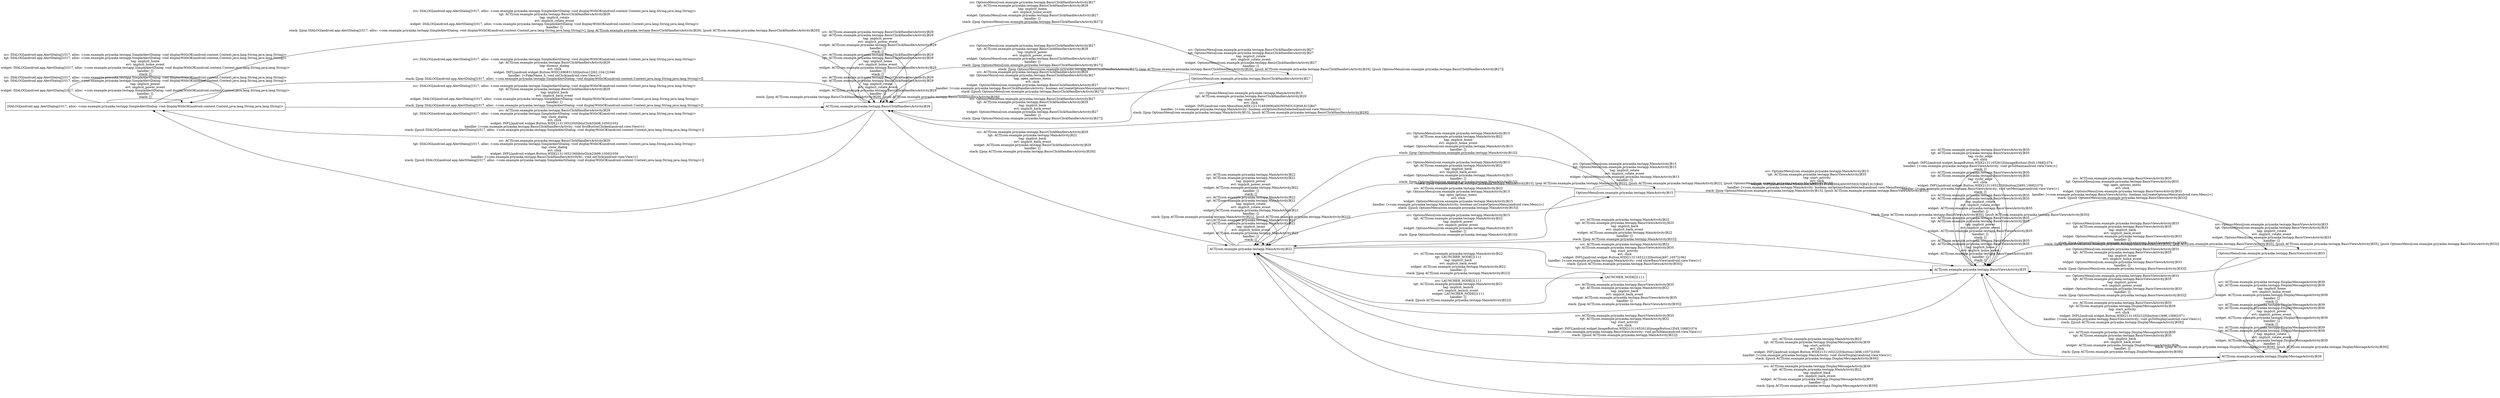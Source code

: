 digraph G {
 rankdir=LR;
 node[shape=box];
 n5 [label="DIALOG[android.app.AlertDialog]1017, alloc: <com.example.priyanka.testapp.SimpleAlertDialog: void displayWithOK(android.content.Context,java.lang.String,java.lang.String)>"];
 n3 [label="ACT[com.example.priyanka.testapp.BasicViewsActivity]835"];
 n7 [label="OptionsMenu[com.example.priyanka.testapp.BasicClickHandlersActivity]827"];
 n8 [label="OptionsMenu[com.example.priyanka.testapp.BasicViewsActivity]833"];
 n6 [label="OptionsMenu[com.example.priyanka.testapp.MainActivity]815"];
 n4 [label="ACT[com.example.priyanka.testapp.DisplayMessageActivity]839"];
 n1 [label="ACT[com.example.priyanka.testapp.MainActivity]822"];
 n2 [label="ACT[com.example.priyanka.testapp.BasicClickHandlersActivity]829"];
 n9 [label="LAUNCHER_NODE[]1111"];
 n5 -> n2 [label="src: DIALOG[android.app.AlertDialog]1017, alloc: <com.example.priyanka.testapp.SimpleAlertDialog: void displayWithOK(android.content.Context,java.lang.String,java.lang.String)>\ntgt: ACT[com.example.priyanka.testapp.BasicClickHandlersActivity]829\ntag: implicit_rotate\nevt: implicit_rotate_event\nwidget: DIALOG[android.app.AlertDialog]1017, alloc: <com.example.priyanka.testapp.SimpleAlertDialog: void displayWithOK(android.content.Context,java.lang.String,java.lang.String)>\nhandler: []\nstack: [[pop DIALOG[android.app.AlertDialog]1017, alloc: <com.example.priyanka.testapp.SimpleAlertDialog: void displayWithOK(android.content.Context,java.lang.String,java.lang.String)>], [pop ACT[com.example.priyanka.testapp.BasicClickHandlersActivity]829], [push ACT[com.example.priyanka.testapp.BasicClickHandlersActivity]829]]\n"];
 n5 -> n2 [label="src: DIALOG[android.app.AlertDialog]1017, alloc: <com.example.priyanka.testapp.SimpleAlertDialog: void displayWithOK(android.content.Context,java.lang.String,java.lang.String)>\ntgt: ACT[com.example.priyanka.testapp.BasicClickHandlersActivity]829\ntag: dismiss_dialog\nevt: click\nwidget: INFL[android.widget.Button,WID[16908313|0|button1]262,1041]1046\nhandler: [<FakeName_5: void onClick(android.view.View)>]\nstack: [[pop DIALOG[android.app.AlertDialog]1017, alloc: <com.example.priyanka.testapp.SimpleAlertDialog: void displayWithOK(android.content.Context,java.lang.String,java.lang.String)>]]\n"];
 n5 -> n5 [label="src: DIALOG[android.app.AlertDialog]1017, alloc: <com.example.priyanka.testapp.SimpleAlertDialog: void displayWithOK(android.content.Context,java.lang.String,java.lang.String)>\ntgt: DIALOG[android.app.AlertDialog]1017, alloc: <com.example.priyanka.testapp.SimpleAlertDialog: void displayWithOK(android.content.Context,java.lang.String,java.lang.String)>\ntag: implicit_power\nevt: implicit_power_event\nwidget: DIALOG[android.app.AlertDialog]1017, alloc: <com.example.priyanka.testapp.SimpleAlertDialog: void displayWithOK(android.content.Context,java.lang.String,java.lang.String)>\nhandler: []\nstack: []\n"];
 n5 -> n5 [label="src: DIALOG[android.app.AlertDialog]1017, alloc: <com.example.priyanka.testapp.SimpleAlertDialog: void displayWithOK(android.content.Context,java.lang.String,java.lang.String)>\ntgt: DIALOG[android.app.AlertDialog]1017, alloc: <com.example.priyanka.testapp.SimpleAlertDialog: void displayWithOK(android.content.Context,java.lang.String,java.lang.String)>\ntag: implicit_home\nevt: implicit_home_event\nwidget: DIALOG[android.app.AlertDialog]1017, alloc: <com.example.priyanka.testapp.SimpleAlertDialog: void displayWithOK(android.content.Context,java.lang.String,java.lang.String)>\nhandler: []\nstack: []\n"];
 n5 -> n2 [label="src: DIALOG[android.app.AlertDialog]1017, alloc: <com.example.priyanka.testapp.SimpleAlertDialog: void displayWithOK(android.content.Context,java.lang.String,java.lang.String)>\ntgt: ACT[com.example.priyanka.testapp.BasicClickHandlersActivity]829\ntag: implicit_back\nevt: implicit_back_event\nwidget: DIALOG[android.app.AlertDialog]1017, alloc: <com.example.priyanka.testapp.SimpleAlertDialog: void displayWithOK(android.content.Context,java.lang.String,java.lang.String)>\nhandler: []\nstack: [[pop DIALOG[android.app.AlertDialog]1017, alloc: <com.example.priyanka.testapp.SimpleAlertDialog: void displayWithOK(android.content.Context,java.lang.String,java.lang.String)>]]\n"];
 n3 -> n4 [label="src: ACT[com.example.priyanka.testapp.BasicViewsActivity]835\ntgt: ACT[com.example.priyanka.testapp.DisplayMessageActivity]839\ntag: start_activity\nevt: click\nwidget: INFL[android.widget.Button,WID[2131165222|0|button1]496,1068]1071\nhandler: [<com.example.priyanka.testapp.BasicViewsActivity: void goToDisplay(android.view.View)>]\nstack: [[push ACT[com.example.priyanka.testapp.DisplayMessageActivity]839]]\n"];
 n3 -> n1 [label="src: ACT[com.example.priyanka.testapp.BasicViewsActivity]835\ntgt: ACT[com.example.priyanka.testapp.MainActivity]822\ntag: implicit_back\nevt: implicit_back_event\nwidget: ACT[com.example.priyanka.testapp.BasicViewsActivity]835\nhandler: []\nstack: [[pop ACT[com.example.priyanka.testapp.BasicViewsActivity]835]]\n"];
 n3 -> n3 [label="src: ACT[com.example.priyanka.testapp.BasicViewsActivity]835\ntgt: ACT[com.example.priyanka.testapp.BasicViewsActivity]835\ntag: implicit_home\nevt: implicit_home_event\nwidget: ACT[com.example.priyanka.testapp.BasicViewsActivity]835\nhandler: []\nstack: []\n"];
 n3 -> n3 [label="src: ACT[com.example.priyanka.testapp.BasicViewsActivity]835\ntgt: ACT[com.example.priyanka.testapp.BasicViewsActivity]835\ntag: implicit_power\nevt: implicit_power_event\nwidget: ACT[com.example.priyanka.testapp.BasicViewsActivity]835\nhandler: []\nstack: []\n"];
 n3 -> n3 [label="src: ACT[com.example.priyanka.testapp.BasicViewsActivity]835\ntgt: ACT[com.example.priyanka.testapp.BasicViewsActivity]835\ntag: implicit_rotate\nevt: implicit_rotate_event\nwidget: ACT[com.example.priyanka.testapp.BasicViewsActivity]835\nhandler: []\nstack: [[pop ACT[com.example.priyanka.testapp.BasicViewsActivity]835], [push ACT[com.example.priyanka.testapp.BasicViewsActivity]835]]\n"];
 n3 -> n3 [label="src: ACT[com.example.priyanka.testapp.BasicViewsActivity]835\ntgt: ACT[com.example.priyanka.testapp.BasicViewsActivity]835\ntag: cyclic_edge\nevt: click\nwidget: INFL[android.widget.Button,WID[2131165223|0|button2]495,1068]1078\nhandler: [<com.example.priyanka.testapp.BasicViewsActivity: void setMessage(android.view.View)>]\nstack: []\n"];
 n3 -> n3 [label="src: ACT[com.example.priyanka.testapp.BasicViewsActivity]835\ntgt: ACT[com.example.priyanka.testapp.BasicViewsActivity]835\ntag: cyclic_edge\nevt: click\nwidget: INFL[android.widget.ImageButton,WID[2131165261|0|imageButton1]545,1068]1074\nhandler: [<com.example.priyanka.testapp.BasicViewsActivity: void goToMain(android.view.View)>]\nstack: []\n"];
 n3 -> n8 [label="src: ACT[com.example.priyanka.testapp.BasicViewsActivity]835\ntgt: OptionsMenu[com.example.priyanka.testapp.BasicViewsActivity]833\ntag: open_options_menu\nevt: click\nwidget: OptionsMenu[com.example.priyanka.testapp.BasicViewsActivity]833\nhandler: [<com.example.priyanka.testapp.BasicViewsActivity: boolean onCreateOptionsMenu(android.view.Menu)>]\nstack: [[push OptionsMenu[com.example.priyanka.testapp.BasicViewsActivity]833]]\n"];
 n3 -> n1 [label="src: ACT[com.example.priyanka.testapp.BasicViewsActivity]835\ntgt: ACT[com.example.priyanka.testapp.MainActivity]822\ntag: start_activity\nevt: click\nwidget: INFL[android.widget.ImageButton,WID[2131165261|0|imageButton1]545,1068]1074\nhandler: [<com.example.priyanka.testapp.BasicViewsActivity: void goToMain(android.view.View)>]\nstack: [[push ACT[com.example.priyanka.testapp.MainActivity]822]]\n"];
 n7 -> n2 [label="src: OptionsMenu[com.example.priyanka.testapp.BasicClickHandlersActivity]827\ntgt: ACT[com.example.priyanka.testapp.BasicClickHandlersActivity]829\ntag: implicit_back\nevt: implicit_back_event\nwidget: OptionsMenu[com.example.priyanka.testapp.BasicClickHandlersActivity]827\nhandler: []\nstack: [[pop OptionsMenu[com.example.priyanka.testapp.BasicClickHandlersActivity]827]]\n"];
 n7 -> n7 [label="src: OptionsMenu[com.example.priyanka.testapp.BasicClickHandlersActivity]827\ntgt: OptionsMenu[com.example.priyanka.testapp.BasicClickHandlersActivity]827\ntag: implicit_rotate\nevt: implicit_rotate_event\nwidget: OptionsMenu[com.example.priyanka.testapp.BasicClickHandlersActivity]827\nhandler: []\nstack: [[pop OptionsMenu[com.example.priyanka.testapp.BasicClickHandlersActivity]827], [pop ACT[com.example.priyanka.testapp.BasicClickHandlersActivity]829], [push ACT[com.example.priyanka.testapp.BasicClickHandlersActivity]829], [push OptionsMenu[com.example.priyanka.testapp.BasicClickHandlersActivity]827]]\n"];
 n7 -> n2 [label="src: OptionsMenu[com.example.priyanka.testapp.BasicClickHandlersActivity]827\ntgt: ACT[com.example.priyanka.testapp.BasicClickHandlersActivity]829\ntag: implicit_home\nevt: implicit_home_event\nwidget: OptionsMenu[com.example.priyanka.testapp.BasicClickHandlersActivity]827\nhandler: []\nstack: [[pop OptionsMenu[com.example.priyanka.testapp.BasicClickHandlersActivity]827]]\n"];
 n7 -> n2 [label="src: OptionsMenu[com.example.priyanka.testapp.BasicClickHandlersActivity]827\ntgt: ACT[com.example.priyanka.testapp.BasicClickHandlersActivity]829\ntag: implicit_power\nevt: implicit_power_event\nwidget: OptionsMenu[com.example.priyanka.testapp.BasicClickHandlersActivity]827\nhandler: []\nstack: [[pop OptionsMenu[com.example.priyanka.testapp.BasicClickHandlersActivity]827]]\n"];
 n8 -> n3 [label="src: OptionsMenu[com.example.priyanka.testapp.BasicViewsActivity]833\ntgt: ACT[com.example.priyanka.testapp.BasicViewsActivity]835\ntag: implicit_back\nevt: implicit_back_event\nwidget: OptionsMenu[com.example.priyanka.testapp.BasicViewsActivity]833\nhandler: []\nstack: [[pop OptionsMenu[com.example.priyanka.testapp.BasicViewsActivity]833]]\n"];
 n8 -> n8 [label="src: OptionsMenu[com.example.priyanka.testapp.BasicViewsActivity]833\ntgt: OptionsMenu[com.example.priyanka.testapp.BasicViewsActivity]833\ntag: implicit_rotate\nevt: implicit_rotate_event\nwidget: OptionsMenu[com.example.priyanka.testapp.BasicViewsActivity]833\nhandler: []\nstack: [[pop OptionsMenu[com.example.priyanka.testapp.BasicViewsActivity]833], [pop ACT[com.example.priyanka.testapp.BasicViewsActivity]835], [push ACT[com.example.priyanka.testapp.BasicViewsActivity]835], [push OptionsMenu[com.example.priyanka.testapp.BasicViewsActivity]833]]\n"];
 n8 -> n3 [label="src: OptionsMenu[com.example.priyanka.testapp.BasicViewsActivity]833\ntgt: ACT[com.example.priyanka.testapp.BasicViewsActivity]835\ntag: implicit_home\nevt: implicit_home_event\nwidget: OptionsMenu[com.example.priyanka.testapp.BasicViewsActivity]833\nhandler: []\nstack: [[pop OptionsMenu[com.example.priyanka.testapp.BasicViewsActivity]833]]\n"];
 n8 -> n3 [label="src: OptionsMenu[com.example.priyanka.testapp.BasicViewsActivity]833\ntgt: ACT[com.example.priyanka.testapp.BasicViewsActivity]835\ntag: implicit_power\nevt: implicit_power_event\nwidget: OptionsMenu[com.example.priyanka.testapp.BasicViewsActivity]833\nhandler: []\nstack: [[pop OptionsMenu[com.example.priyanka.testapp.BasicViewsActivity]833]]\n"];
 n6 -> n1 [label="src: OptionsMenu[com.example.priyanka.testapp.MainActivity]815\ntgt: ACT[com.example.priyanka.testapp.MainActivity]822\ntag: implicit_power\nevt: implicit_power_event\nwidget: OptionsMenu[com.example.priyanka.testapp.MainActivity]815\nhandler: []\nstack: [[pop OptionsMenu[com.example.priyanka.testapp.MainActivity]815]]\n"];
 n6 -> n3 [label="src: OptionsMenu[com.example.priyanka.testapp.MainActivity]815\ntgt: ACT[com.example.priyanka.testapp.BasicViewsActivity]835\ntag: start_activity\nevt: click\nwidget: INFL[android.view.MenuItem,AID[0|2131492904|ANONYMOUS]845,815]843\nhandler: [<com.example.priyanka.testapp.MainActivity: boolean onOptionsItemSelected(android.view.MenuItem)>]\nstack: [[pop OptionsMenu[com.example.priyanka.testapp.MainActivity]815], [push ACT[com.example.priyanka.testapp.BasicViewsActivity]835]]\n"];
 n6 -> n2 [label="src: OptionsMenu[com.example.priyanka.testapp.MainActivity]815\ntgt: ACT[com.example.priyanka.testapp.BasicClickHandlersActivity]829\ntag: start_activity\nevt: click\nwidget: INFL[android.view.MenuItem,AID[1|2131492906|ANONYMOUS]848,815]847\nhandler: [<com.example.priyanka.testapp.MainActivity: boolean onOptionsItemSelected(android.view.MenuItem)>]\nstack: [[pop OptionsMenu[com.example.priyanka.testapp.MainActivity]815], [push ACT[com.example.priyanka.testapp.BasicClickHandlersActivity]829]]\n"];
 n6 -> n1 [label="src: OptionsMenu[com.example.priyanka.testapp.MainActivity]815\ntgt: ACT[com.example.priyanka.testapp.MainActivity]822\ntag: implicit_home\nevt: implicit_home_event\nwidget: OptionsMenu[com.example.priyanka.testapp.MainActivity]815\nhandler: []\nstack: [[pop OptionsMenu[com.example.priyanka.testapp.MainActivity]815]]\n"];
 n6 -> n1 [label="src: OptionsMenu[com.example.priyanka.testapp.MainActivity]815\ntgt: ACT[com.example.priyanka.testapp.MainActivity]822\ntag: implicit_back\nevt: implicit_back_event\nwidget: OptionsMenu[com.example.priyanka.testapp.MainActivity]815\nhandler: []\nstack: [[pop OptionsMenu[com.example.priyanka.testapp.MainActivity]815]]\n"];
 n6 -> n6 [label="src: OptionsMenu[com.example.priyanka.testapp.MainActivity]815\ntgt: OptionsMenu[com.example.priyanka.testapp.MainActivity]815\ntag: implicit_rotate\nevt: implicit_rotate_event\nwidget: OptionsMenu[com.example.priyanka.testapp.MainActivity]815\nhandler: []\nstack: [[pop OptionsMenu[com.example.priyanka.testapp.MainActivity]815], [pop ACT[com.example.priyanka.testapp.MainActivity]822], [push ACT[com.example.priyanka.testapp.MainActivity]822], [push OptionsMenu[com.example.priyanka.testapp.MainActivity]815]]\n"];
 n4 -> n4 [label="src: ACT[com.example.priyanka.testapp.DisplayMessageActivity]839\ntgt: ACT[com.example.priyanka.testapp.DisplayMessageActivity]839\ntag: implicit_rotate\nevt: implicit_rotate_event\nwidget: ACT[com.example.priyanka.testapp.DisplayMessageActivity]839\nhandler: []\nstack: [[pop ACT[com.example.priyanka.testapp.DisplayMessageActivity]839], [push ACT[com.example.priyanka.testapp.DisplayMessageActivity]839]]\n"];
 n4 -> n1 [label="src: ACT[com.example.priyanka.testapp.DisplayMessageActivity]839\ntgt: ACT[com.example.priyanka.testapp.MainActivity]822\ntag: implicit_back\nevt: implicit_back_event\nwidget: ACT[com.example.priyanka.testapp.DisplayMessageActivity]839\nhandler: []\nstack: [[pop ACT[com.example.priyanka.testapp.DisplayMessageActivity]839]]\n"];
 n4 -> n4 [label="src: ACT[com.example.priyanka.testapp.DisplayMessageActivity]839\ntgt: ACT[com.example.priyanka.testapp.DisplayMessageActivity]839\ntag: implicit_power\nevt: implicit_power_event\nwidget: ACT[com.example.priyanka.testapp.DisplayMessageActivity]839\nhandler: []\nstack: []\n"];
 n4 -> n4 [label="src: ACT[com.example.priyanka.testapp.DisplayMessageActivity]839\ntgt: ACT[com.example.priyanka.testapp.DisplayMessageActivity]839\ntag: implicit_home\nevt: implicit_home_event\nwidget: ACT[com.example.priyanka.testapp.DisplayMessageActivity]839\nhandler: []\nstack: []\n"];
 n4 -> n3 [label="src: ACT[com.example.priyanka.testapp.DisplayMessageActivity]839\ntgt: ACT[com.example.priyanka.testapp.BasicViewsActivity]835\ntag: implicit_back\nevt: implicit_back_event\nwidget: ACT[com.example.priyanka.testapp.DisplayMessageActivity]839\nhandler: []\nstack: [[pop ACT[com.example.priyanka.testapp.DisplayMessageActivity]839]]\n"];
 n1 -> n1 [label="src: ACT[com.example.priyanka.testapp.MainActivity]822\ntgt: ACT[com.example.priyanka.testapp.MainActivity]822\ntag: implicit_home\nevt: implicit_home_event\nwidget: ACT[com.example.priyanka.testapp.MainActivity]822\nhandler: []\nstack: []\n"];
 n1 -> n6 [label="src: ACT[com.example.priyanka.testapp.MainActivity]822\ntgt: OptionsMenu[com.example.priyanka.testapp.MainActivity]815\ntag: open_options_menu\nevt: click\nwidget: OptionsMenu[com.example.priyanka.testapp.MainActivity]815\nhandler: [<com.example.priyanka.testapp.MainActivity: boolean onCreateOptionsMenu(android.view.Menu)>]\nstack: [[push OptionsMenu[com.example.priyanka.testapp.MainActivity]815]]\n"];
 n1 -> n3 [label="src: ACT[com.example.priyanka.testapp.MainActivity]822\ntgt: ACT[com.example.priyanka.testapp.BasicViewsActivity]835\ntag: implicit_back\nevt: implicit_back_event\nwidget: ACT[com.example.priyanka.testapp.MainActivity]822\nhandler: []\nstack: [[pop ACT[com.example.priyanka.testapp.MainActivity]822]]\n"];
 n1 -> n9 [label="src: ACT[com.example.priyanka.testapp.MainActivity]822\ntgt: LAUNCHER_NODE[]1111\ntag: implicit_back\nevt: implicit_back_event\nwidget: ACT[com.example.priyanka.testapp.MainActivity]822\nhandler: []\nstack: [[pop ACT[com.example.priyanka.testapp.MainActivity]822]]\n"];
 n1 -> n4 [label="src: ACT[com.example.priyanka.testapp.MainActivity]822\ntgt: ACT[com.example.priyanka.testapp.DisplayMessageActivity]839\ntag: start_activity\nevt: click\nwidget: INFL[android.widget.Button,WID[2131165222|0|button1]496,1057]1058\nhandler: [<com.example.priyanka.testapp.MainActivity: void showDisplay(android.view.View)>]\nstack: [[push ACT[com.example.priyanka.testapp.DisplayMessageActivity]839]]\n"];
 n1 -> n1 [label="src: ACT[com.example.priyanka.testapp.MainActivity]822\ntgt: ACT[com.example.priyanka.testapp.MainActivity]822\ntag: implicit_rotate\nevt: implicit_rotate_event\nwidget: ACT[com.example.priyanka.testapp.MainActivity]822\nhandler: []\nstack: [[pop ACT[com.example.priyanka.testapp.MainActivity]822], [push ACT[com.example.priyanka.testapp.MainActivity]822]]\n"];
 n1 -> n1 [label="src: ACT[com.example.priyanka.testapp.MainActivity]822\ntgt: ACT[com.example.priyanka.testapp.MainActivity]822\ntag: implicit_power\nevt: implicit_power_event\nwidget: ACT[com.example.priyanka.testapp.MainActivity]822\nhandler: []\nstack: []\n"];
 n1 -> n3 [label="src: ACT[com.example.priyanka.testapp.MainActivity]822\ntgt: ACT[com.example.priyanka.testapp.BasicViewsActivity]835\ntag: start_activity\nevt: click\nwidget: INFL[android.widget.Button,WID[2131165221|0|button]497,1057]1062\nhandler: [<com.example.priyanka.testapp.MainActivity: void showBasicView(android.view.View)>]\nstack: [[push ACT[com.example.priyanka.testapp.BasicViewsActivity]835]]\n"];
 n2 -> n7 [label="src: ACT[com.example.priyanka.testapp.BasicClickHandlersActivity]829\ntgt: OptionsMenu[com.example.priyanka.testapp.BasicClickHandlersActivity]827\ntag: open_options_menu\nevt: click\nwidget: OptionsMenu[com.example.priyanka.testapp.BasicClickHandlersActivity]827\nhandler: [<com.example.priyanka.testapp.BasicClickHandlersActivity: boolean onCreateOptionsMenu(android.view.Menu)>]\nstack: [[push OptionsMenu[com.example.priyanka.testapp.BasicClickHandlersActivity]827]]\n"];
 n2 -> n5 [label="src: ACT[com.example.priyanka.testapp.BasicClickHandlersActivity]829\ntgt: DIALOG[android.app.AlertDialog]1017, alloc: <com.example.priyanka.testapp.SimpleAlertDialog: void displayWithOK(android.content.Context,java.lang.String,java.lang.String)>\ntag: show_dialog\nevt: click\nwidget: INFL[android.widget.Button,WID[2131165220|0|btnClick3]498,1050]1052\nhandler: [<com.example.priyanka.testapp.BasicClickHandlersActivity: void firstButtonClicked(android.view.View)>]\nstack: [[push DIALOG[android.app.AlertDialog]1017, alloc: <com.example.priyanka.testapp.SimpleAlertDialog: void displayWithOK(android.content.Context,java.lang.String,java.lang.String)>]]\n"];
 n2 -> n5 [label="src: ACT[com.example.priyanka.testapp.BasicClickHandlersActivity]829\ntgt: DIALOG[android.app.AlertDialog]1017, alloc: <com.example.priyanka.testapp.SimpleAlertDialog: void displayWithOK(android.content.Context,java.lang.String,java.lang.String)>\ntag: show_dialog\nevt: click\nwidget: INFL[android.widget.Button,WID[2131165219|0|btnClick2]499,1050]1056\nhandler: [<com.example.priyanka.testapp.BasicClickHandlersActivity$1: void onClick(android.view.View)>]\nstack: [[push DIALOG[android.app.AlertDialog]1017, alloc: <com.example.priyanka.testapp.SimpleAlertDialog: void displayWithOK(android.content.Context,java.lang.String,java.lang.String)>]]\n"];
 n2 -> n1 [label="src: ACT[com.example.priyanka.testapp.BasicClickHandlersActivity]829\ntgt: ACT[com.example.priyanka.testapp.MainActivity]822\ntag: implicit_back\nevt: implicit_back_event\nwidget: ACT[com.example.priyanka.testapp.BasicClickHandlersActivity]829\nhandler: []\nstack: [[pop ACT[com.example.priyanka.testapp.BasicClickHandlersActivity]829]]\n"];
 n2 -> n2 [label="src: ACT[com.example.priyanka.testapp.BasicClickHandlersActivity]829\ntgt: ACT[com.example.priyanka.testapp.BasicClickHandlersActivity]829\ntag: implicit_rotate\nevt: implicit_rotate_event\nwidget: ACT[com.example.priyanka.testapp.BasicClickHandlersActivity]829\nhandler: []\nstack: [[pop ACT[com.example.priyanka.testapp.BasicClickHandlersActivity]829], [push ACT[com.example.priyanka.testapp.BasicClickHandlersActivity]829]]\n"];
 n2 -> n2 [label="src: ACT[com.example.priyanka.testapp.BasicClickHandlersActivity]829\ntgt: ACT[com.example.priyanka.testapp.BasicClickHandlersActivity]829\ntag: implicit_home\nevt: implicit_home_event\nwidget: ACT[com.example.priyanka.testapp.BasicClickHandlersActivity]829\nhandler: []\nstack: []\n"];
 n2 -> n2 [label="src: ACT[com.example.priyanka.testapp.BasicClickHandlersActivity]829\ntgt: ACT[com.example.priyanka.testapp.BasicClickHandlersActivity]829\ntag: implicit_power\nevt: implicit_power_event\nwidget: ACT[com.example.priyanka.testapp.BasicClickHandlersActivity]829\nhandler: []\nstack: []\n"];
 n9 -> n1 [label="src: LAUNCHER_NODE[]1111\ntgt: ACT[com.example.priyanka.testapp.MainActivity]822\ntag: implicit_launch\nevt: implicit_launch_event\nwidget: LAUNCHER_NODE[]1111\nhandler: []\nstack: [[push ACT[com.example.priyanka.testapp.MainActivity]822]]\n"];
}